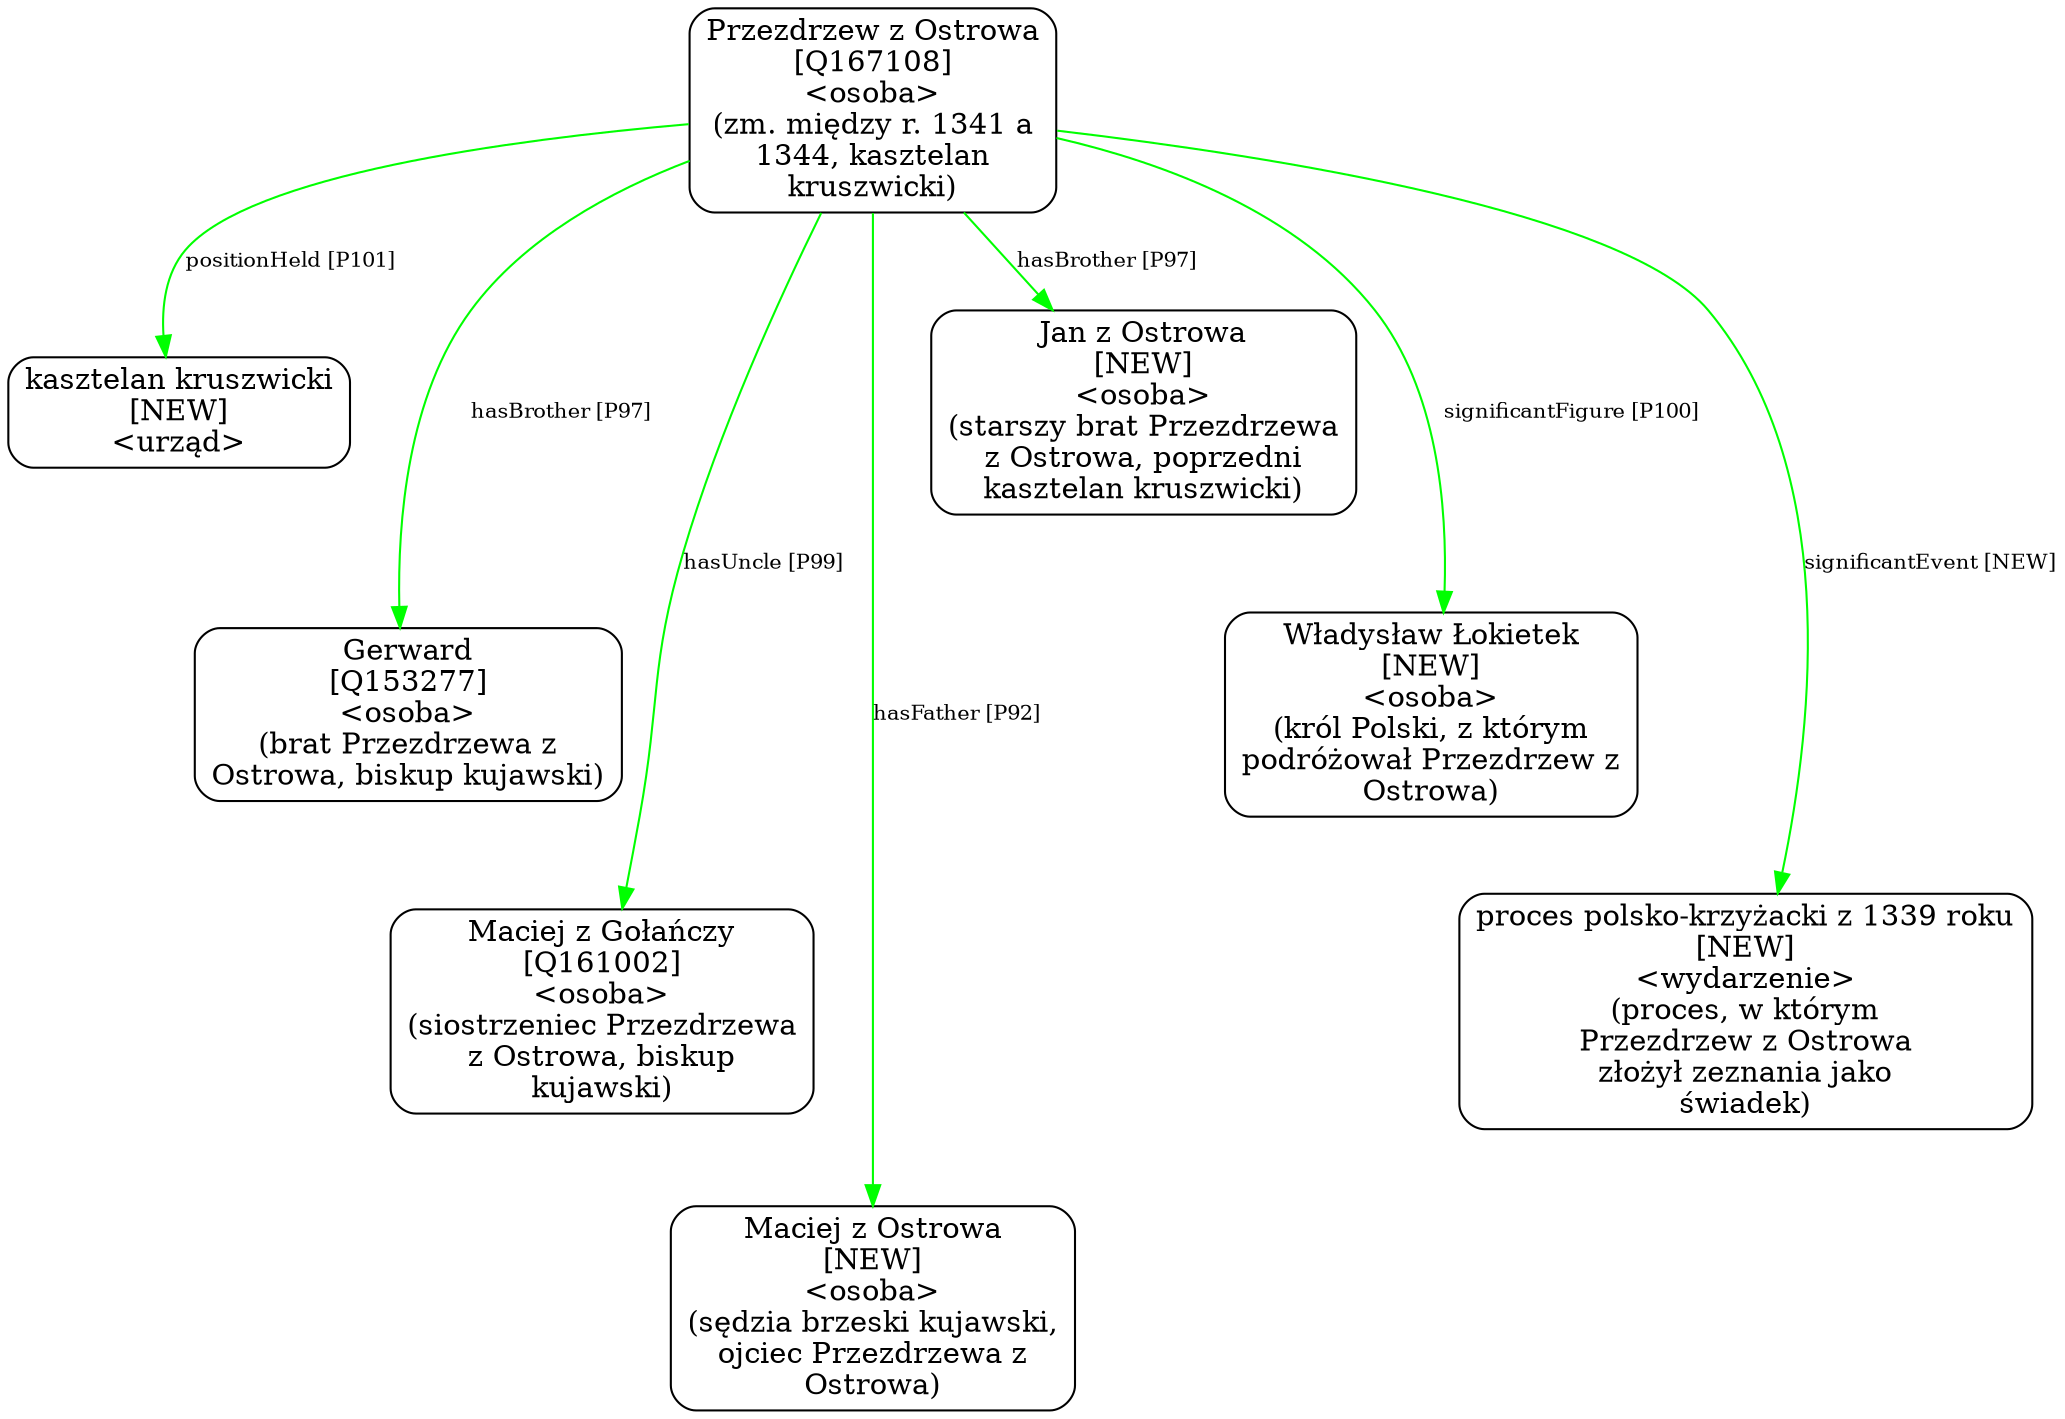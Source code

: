 digraph {
	node [shape=box,
		style=rounded
	];
	edge [fontsize=10];
	"Przezdrzew z Ostrowa
[Q167108]
<osoba>
(zm. między r. 1341 a
1344, kasztelan
kruszwicki)"	[color=black,
		label="Przezdrzew z Ostrowa
[Q167108]
<osoba>
(zm. między r. 1341 a
1344, kasztelan
kruszwicki)"];
	"Przezdrzew z Ostrowa
[Q167108]
<osoba>
(zm. między r. 1341 a
1344, kasztelan
kruszwicki)" -> "kasztelan kruszwicki
[NEW]
<urząd>"	[color=green,
		label="positionHeld [P101]",
		minlen=1];
	"Przezdrzew z Ostrowa
[Q167108]
<osoba>
(zm. między r. 1341 a
1344, kasztelan
kruszwicki)" -> "Gerward
[Q153277]
<osoba>
(brat Przezdrzewa z
Ostrowa, biskup kujawski)"	[color=green,
		label="hasBrother [P97]",
		minlen=2];
	"Przezdrzew z Ostrowa
[Q167108]
<osoba>
(zm. między r. 1341 a
1344, kasztelan
kruszwicki)" -> "Maciej z Gołańczy
[Q161002]
<osoba>
(siostrzeniec Przezdrzewa
z Ostrowa, biskup
kujawski)"	[color=green,
		label="hasUncle [P99]",
		minlen=3];
	"Przezdrzew z Ostrowa
[Q167108]
<osoba>
(zm. między r. 1341 a
1344, kasztelan
kruszwicki)" -> "Maciej z Ostrowa
[NEW]
<osoba>
(sędzia brzeski kujawski,
ojciec Przezdrzewa z
Ostrowa)"	[color=green,
		label="hasFather [P92]",
		minlen=4];
	"Przezdrzew z Ostrowa
[Q167108]
<osoba>
(zm. między r. 1341 a
1344, kasztelan
kruszwicki)" -> "Jan z Ostrowa
[NEW]
<osoba>
(starszy brat Przezdrzewa
z Ostrowa, poprzedni
kasztelan kruszwicki)"	[color=green,
		label="hasBrother [P97]",
		minlen=1];
	"Przezdrzew z Ostrowa
[Q167108]
<osoba>
(zm. między r. 1341 a
1344, kasztelan
kruszwicki)" -> "Władysław Łokietek
[NEW]
<osoba>
(król Polski, z którym
podróżował Przezdrzew z
Ostrowa)"	[color=green,
		label="significantFigure [P100]",
		minlen=2];
	"Przezdrzew z Ostrowa
[Q167108]
<osoba>
(zm. między r. 1341 a
1344, kasztelan
kruszwicki)" -> "proces polsko-krzyżacki z 1339 roku
[NEW]
<wydarzenie>
(proces, w którym
Przezdrzew z Ostrowa
złożył zeznania jako
świadek)"	[color=green,
		label="significantEvent [NEW]",
		minlen=3];
}
